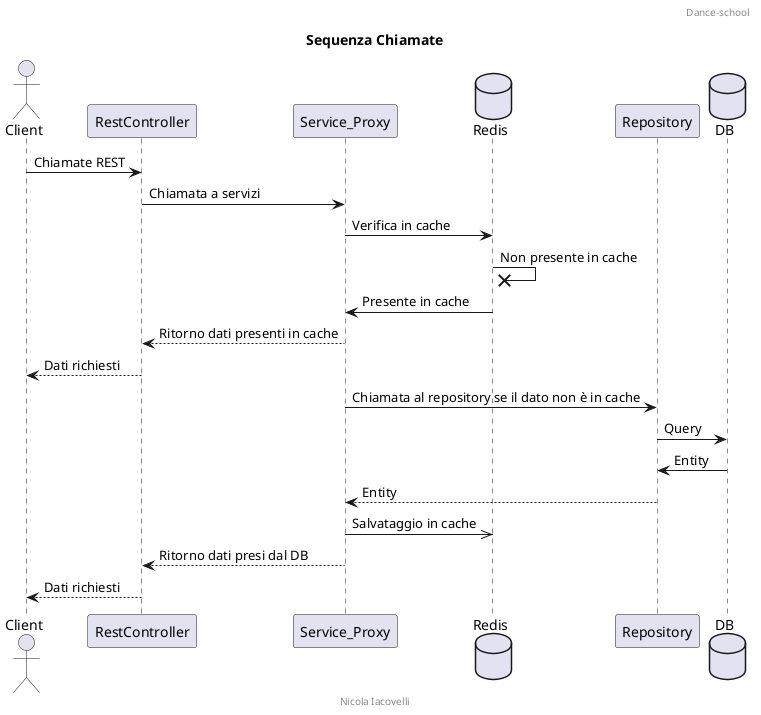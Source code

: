 @startuml

header Dance-school
footer Nicola Iacovelli

actor Client
title Sequenza Chiamate

Client -> RestController: Chiamate REST
RestController -> Service_Proxy: Chiamata a servizi
database Redis
Service_Proxy -> Redis: Verifica in cache
Redis ->x Redis: Non presente in cache
Service_Proxy <- Redis: Presente in cache
RestController <-- Service_Proxy: Ritorno dati presenti in cache
Client <-- RestController: Dati richiesti
Service_Proxy -> Repository: Chiamata al repository se il dato non è in cache
database DB
Repository -> DB: Query
Repository <- DB: Entity
Service_Proxy <-- Repository: Entity
Service_Proxy ->> Redis: Salvataggio in cache
RestController <-- Service_Proxy: Ritorno dati presi dal DB
Client <-- RestController: Dati richiesti

@enduml